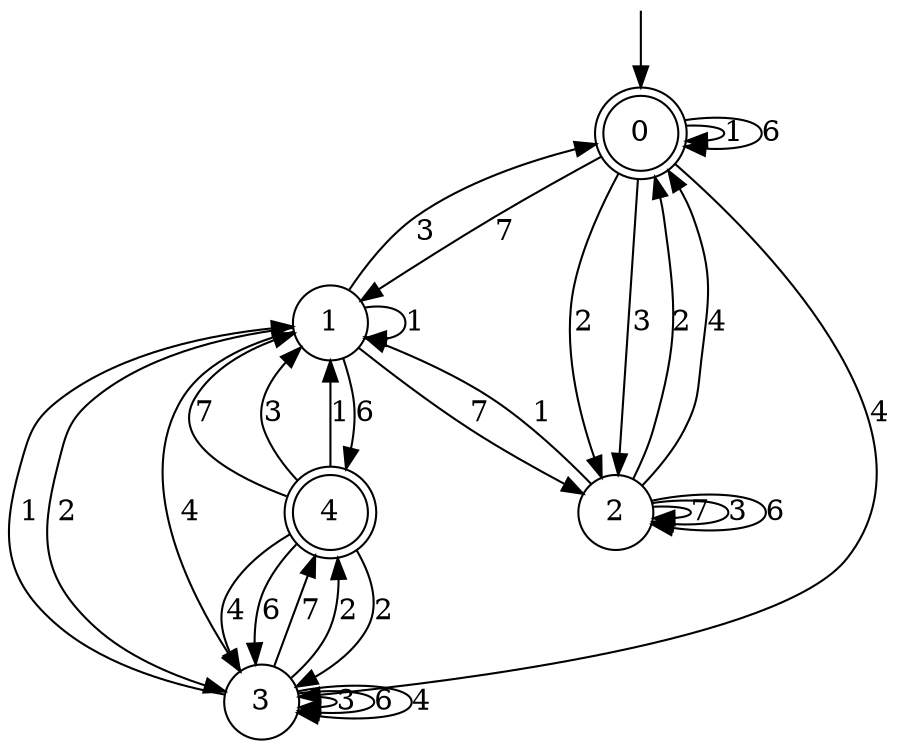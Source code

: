 digraph g {

	s0 [shape="doublecircle" label="0"];
	s1 [shape="circle" label="1"];
	s2 [shape="circle" label="2"];
	s3 [shape="circle" label="3"];
	s4 [shape="doublecircle" label="4"];
	s0 -> s1 [label="7"];
	s0 -> s2 [label="2"];
	s0 -> s2 [label="3"];
	s0 -> s0 [label="1"];
	s0 -> s0 [label="6"];
	s0 -> s3 [label="4"];
	s1 -> s2 [label="7"];
	s1 -> s3 [label="2"];
	s1 -> s0 [label="3"];
	s1 -> s1 [label="1"];
	s1 -> s4 [label="6"];
	s1 -> s3 [label="4"];
	s2 -> s2 [label="7"];
	s2 -> s0 [label="2"];
	s2 -> s2 [label="3"];
	s2 -> s1 [label="1"];
	s2 -> s2 [label="6"];
	s2 -> s0 [label="4"];
	s3 -> s4 [label="7"];
	s3 -> s4 [label="2"];
	s3 -> s3 [label="3"];
	s3 -> s1 [label="1"];
	s3 -> s3 [label="6"];
	s3 -> s3 [label="4"];
	s4 -> s1 [label="7"];
	s4 -> s3 [label="2"];
	s4 -> s1 [label="3"];
	s4 -> s1 [label="1"];
	s4 -> s3 [label="6"];
	s4 -> s3 [label="4"];

__start0 [label="" shape="none" width="0" height="0"];
__start0 -> s0;

}
